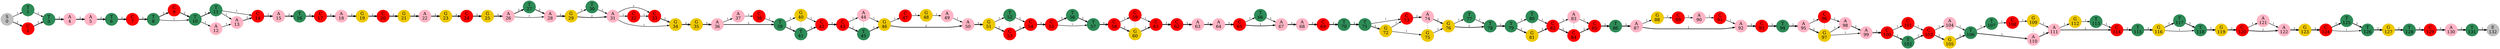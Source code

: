// abpoa graph dot file.
// 133 nodes.
digraph ABPOA_graph {
	graph [rankdir="LR"];
	node [width=1.000000, style=filled, fixedsize=true, shape=circle];
"S
0" [color=gray, fontsize=24]
"T
1" [color=seagreen4, fontsize=24]
"C
2" [color=red1, fontsize=24]
"T
3" [color=seagreen4, fontsize=24]
"A
4" [color=pink1, fontsize=24]
"A
5" [color=pink1, fontsize=24]
"T
6" [color=seagreen4, fontsize=24]
"C
7" [color=red1, fontsize=24]
"T
8" [color=seagreen4, fontsize=24]
"C
9" [color=red1, fontsize=24]
"T
10" [color=seagreen4, fontsize=24]
"T
11" [color=seagreen4, fontsize=24]
"A
12" [color=pink1, fontsize=24]
"A
13" [color=pink1, fontsize=24]
"C
14" [color=red1, fontsize=24]
"A
15" [color=pink1, fontsize=24]
"T
16" [color=seagreen4, fontsize=24]
"C
17" [color=red1, fontsize=24]
"A
18" [color=pink1, fontsize=24]
"G
19" [color=gold2, fontsize=24]
"C
20" [color=red1, fontsize=24]
"G
21" [color=gold2, fontsize=24]
"A
22" [color=pink1, fontsize=24]
"G
23" [color=gold2, fontsize=24]
"C
24" [color=red1, fontsize=24]
"G
25" [color=gold2, fontsize=24]
"A
26" [color=pink1, fontsize=24]
"T
27" [color=seagreen4, fontsize=24]
"A
28" [color=pink1, fontsize=24]
"G
29" [color=gold2, fontsize=24]
"T
30" [color=seagreen4, fontsize=24]
"A
31" [color=pink1, fontsize=24]
"C
32" [color=red1, fontsize=24]
"C
33" [color=red1, fontsize=24]
"G
34" [color=gold2, fontsize=24]
"G
35" [color=gold2, fontsize=24]
"A
36" [color=pink1, fontsize=24]
"A
37" [color=pink1, fontsize=24]
"C
38" [color=red1, fontsize=24]
"T
39" [color=seagreen4, fontsize=24]
"G
40" [color=gold2, fontsize=24]
"T
41" [color=seagreen4, fontsize=24]
"C
42" [color=red1, fontsize=24]
"C
43" [color=red1, fontsize=24]
"A
44" [color=pink1, fontsize=24]
"T
45" [color=seagreen4, fontsize=24]
"G
46" [color=gold2, fontsize=24]
"C
47" [color=red1, fontsize=24]
"G
48" [color=gold2, fontsize=24]
"A
49" [color=pink1, fontsize=24]
"A
50" [color=pink1, fontsize=24]
"G
51" [color=gold2, fontsize=24]
"T
52" [color=seagreen4, fontsize=24]
"C
53" [color=red1, fontsize=24]
"C
54" [color=red1, fontsize=24]
"C
55" [color=red1, fontsize=24]
"T
56" [color=seagreen4, fontsize=24]
"T
57" [color=seagreen4, fontsize=24]
"C
58" [color=red1, fontsize=24]
"C
59" [color=red1, fontsize=24]
"G
60" [color=gold2, fontsize=24]
"C
61" [color=red1, fontsize=24]
"C
62" [color=red1, fontsize=24]
"A
63" [color=pink1, fontsize=24]
"A
64" [color=pink1, fontsize=24]
"C
65" [color=red1, fontsize=24]
"T
66" [color=seagreen4, fontsize=24]
"A
67" [color=pink1, fontsize=24]
"A
68" [color=pink1, fontsize=24]
"C
69" [color=red1, fontsize=24]
"T
70" [color=seagreen4, fontsize=24]
"T
71" [color=seagreen4, fontsize=24]
"G
72" [color=gold2, fontsize=24]
"C
73" [color=red1, fontsize=24]
"A
74" [color=pink1, fontsize=24]
"G
75" [color=gold2, fontsize=24]
"G
76" [color=gold2, fontsize=24]
"T
77" [color=seagreen4, fontsize=24]
"T
78" [color=seagreen4, fontsize=24]
"T
79" [color=seagreen4, fontsize=24]
"T
80" [color=seagreen4, fontsize=24]
"G
81" [color=gold2, fontsize=24]
"C
82" [color=red1, fontsize=24]
"A
83" [color=pink1, fontsize=24]
"C
84" [color=red1, fontsize=24]
"C
85" [color=red1, fontsize=24]
"T
86" [color=seagreen4, fontsize=24]
"A
87" [color=pink1, fontsize=24]
"G
88" [color=gold2, fontsize=24]
"C
89" [color=red1, fontsize=24]
"A
90" [color=pink1, fontsize=24]
"C
91" [color=red1, fontsize=24]
"A
92" [color=pink1, fontsize=24]
"C
93" [color=red1, fontsize=24]
"T
94" [color=seagreen4, fontsize=24]
"A
95" [color=pink1, fontsize=24]
"C
96" [color=red1, fontsize=24]
"G
97" [color=gold2, fontsize=24]
"A
98" [color=pink1, fontsize=24]
"A
99" [color=pink1, fontsize=24]
"C
100" [color=red1, fontsize=24]
"C
101" [color=red1, fontsize=24]
"T
102" [color=seagreen4, fontsize=24]
"C
103" [color=red1, fontsize=24]
"A
104" [color=pink1, fontsize=24]
"G
105" [color=gold2, fontsize=24]
"T
106" [color=seagreen4, fontsize=24]
"T
107" [color=seagreen4, fontsize=24]
"C
108" [color=red1, fontsize=24]
"G
109" [color=gold2, fontsize=24]
"A
110" [color=pink1, fontsize=24]
"A
111" [color=pink1, fontsize=24]
"G
112" [color=gold2, fontsize=24]
"T
113" [color=seagreen4, fontsize=24]
"C
114" [color=red1, fontsize=24]
"T
115" [color=seagreen4, fontsize=24]
"G
116" [color=gold2, fontsize=24]
"T
117" [color=seagreen4, fontsize=24]
"T
118" [color=seagreen4, fontsize=24]
"G
119" [color=gold2, fontsize=24]
"C
120" [color=red1, fontsize=24]
"A
121" [color=pink1, fontsize=24]
"A
122" [color=pink1, fontsize=24]
"G
123" [color=gold2, fontsize=24]
"C
124" [color=red1, fontsize=24]
"T
125" [color=seagreen4, fontsize=24]
"T
126" [color=seagreen4, fontsize=24]
"G
127" [color=gold2, fontsize=24]
"T
128" [color=seagreen4, fontsize=24]
"C
129" [color=red1, fontsize=24]
"A
130" [color=pink1, fontsize=24]
"T
131" [color=seagreen4, fontsize=24]
"E
132" [color=gray, fontsize=24]
	"S
0" -> "C
2" [label="2", penwidth=3]
	"S
0" -> "T
1" [label="1", penwidth=2]
	"T
1" -> "T
3" [label="1", penwidth=2]
	{rank=same; "T
1" "C
2" };
	{ edge [style=dashed, arrowhead=none]; "T
1" -> "C
2" }
	"C
2" -> "T
3" [label="2", penwidth=3]
	{rank=same; "C
2" "T
1" };
	"T
3" -> "A
4" [label="3", penwidth=4]
	"A
4" -> "A
5" [label="3", penwidth=4]
	"A
5" -> "T
6" [label="3", penwidth=4]
	"T
6" -> "C
7" [label="3", penwidth=4]
	"C
7" -> "T
8" [label="3", penwidth=4]
	"T
8" -> "C
9" [label="2", penwidth=3]
	"T
8" -> "T
10" [label="1", penwidth=2]
	"C
9" -> "T
10" [label="2", penwidth=3]
	"T
10" -> "A
12" [label="1", penwidth=2]
	"T
10" -> "T
11" [label="2", penwidth=3]
	"T
11" -> "A
13" [label="1", penwidth=2]
	"T
11" -> "C
14" [label="1", penwidth=2]
	{rank=same; "T
11" "A
12" };
	{ edge [style=dashed, arrowhead=none]; "T
11" -> "A
12" }
	"A
12" -> "A
13" [label="1", penwidth=2]
	{rank=same; "A
12" "T
11" };
	"A
13" -> "C
14" [label="2", penwidth=3]
	"C
14" -> "A
15" [label="3", penwidth=4]
	"A
15" -> "T
16" [label="3", penwidth=4]
	"T
16" -> "C
17" [label="3", penwidth=4]
	"C
17" -> "A
18" [label="3", penwidth=4]
	"A
18" -> "G
19" [label="3", penwidth=4]
	"G
19" -> "C
20" [label="3", penwidth=4]
	"C
20" -> "G
21" [label="3", penwidth=4]
	"G
21" -> "A
22" [label="3", penwidth=4]
	"A
22" -> "G
23" [label="3", penwidth=4]
	"G
23" -> "C
24" [label="3", penwidth=4]
	"C
24" -> "G
25" [label="3", penwidth=4]
	"G
25" -> "A
26" [label="3", penwidth=4]
	"A
26" -> "T
27" [label="2", penwidth=3]
	"A
26" -> "A
28" [label="1", penwidth=2]
	"T
27" -> "A
28" [label="2", penwidth=3]
	"A
28" -> "G
29" [label="3", penwidth=4]
	"G
29" -> "A
31" [label="2", penwidth=3]
	"G
29" -> "T
30" [label="1", penwidth=2]
	"T
30" -> "A
31" [label="1", penwidth=2]
	"A
31" -> "C
33" [label="1", penwidth=2]
	"A
31" -> "C
32" [label="1", penwidth=2]
	"A
31" -> "G
34" [label="1", penwidth=2]
	"C
32" -> "C
33" [label="1", penwidth=2]
	"C
33" -> "G
34" [label="2", penwidth=3]
	"G
34" -> "G
35" [label="3", penwidth=4]
	"G
35" -> "A
36" [label="3", penwidth=4]
	"A
36" -> "T
39" [label="2", penwidth=3]
	"A
36" -> "A
37" [label="1", penwidth=2]
	"A
37" -> "C
38" [label="1", penwidth=2]
	"C
38" -> "T
39" [label="1", penwidth=2]
	"T
39" -> "T
41" [label="2", penwidth=3]
	"T
39" -> "G
40" [label="1", penwidth=2]
	"G
40" -> "C
42" [label="1", penwidth=2]
	{rank=same; "G
40" "T
41" };
	{ edge [style=dashed, arrowhead=none]; "G
40" -> "T
41" }
	"T
41" -> "C
42" [label="2", penwidth=3]
	{rank=same; "T
41" "G
40" };
	"C
42" -> "C
43" [label="3", penwidth=4]
	"C
43" -> "T
45" [label="2", penwidth=3]
	"C
43" -> "A
44" [label="1", penwidth=2]
	"A
44" -> "G
46" [label="1", penwidth=2]
	{rank=same; "A
44" "T
45" };
	{ edge [style=dashed, arrowhead=none]; "A
44" -> "T
45" }
	"T
45" -> "G
46" [label="2", penwidth=3]
	{rank=same; "T
45" "A
44" };
	"G
46" -> "A
50" [label="2", penwidth=3]
	"G
46" -> "C
47" [label="1", penwidth=2]
	"C
47" -> "G
48" [label="1", penwidth=2]
	"G
48" -> "A
49" [label="1", penwidth=2]
	"A
49" -> "A
50" [label="1", penwidth=2]
	"A
50" -> "G
51" [label="3", penwidth=4]
	"G
51" -> "C
53" [label="2", penwidth=3]
	"G
51" -> "T
52" [label="1", penwidth=2]
	"T
52" -> "C
54" [label="1", penwidth=2]
	{rank=same; "T
52" "C
53" };
	{ edge [style=dashed, arrowhead=none]; "T
52" -> "C
53" }
	"C
53" -> "C
54" [label="2", penwidth=3]
	{rank=same; "C
53" "T
52" };
	"C
54" -> "C
55" [label="3", penwidth=4]
	"C
55" -> "T
56" [label="2", penwidth=3]
	"C
55" -> "T
57" [label="1", penwidth=2]
	"T
56" -> "T
57" [label="2", penwidth=3]
	"T
57" -> "C
58" [label="3", penwidth=4]
	"C
58" -> "G
60" [label="2", penwidth=3]
	"C
58" -> "C
59" [label="1", penwidth=2]
	"C
59" -> "C
61" [label="1", penwidth=2]
	{rank=same; "C
59" "G
60" };
	{ edge [style=dashed, arrowhead=none]; "C
59" -> "G
60" }
	"G
60" -> "C
61" [label="2", penwidth=3]
	{rank=same; "G
60" "C
59" };
	"C
61" -> "C
62" [label="3", penwidth=4]
	"C
62" -> "A
63" [label="3", penwidth=4]
	"A
63" -> "A
64" [label="3", penwidth=4]
	"A
64" -> "C
65" [label="3", penwidth=4]
	"C
65" -> "A
67" [label="2", penwidth=3]
	"C
65" -> "T
66" [label="1", penwidth=2]
	"T
66" -> "A
67" [label="1", penwidth=2]
	"A
67" -> "A
68" [label="3", penwidth=4]
	"A
68" -> "C
69" [label="3", penwidth=4]
	"C
69" -> "T
70" [label="3", penwidth=4]
	"T
70" -> "T
71" [label="3", penwidth=4]
	"T
71" -> "G
72" [label="2", penwidth=3]
	"T
71" -> "C
73" [label="1", penwidth=2]
	"G
72" -> "C
73" [label="1", penwidth=2]
	"G
72" -> "G
75" [label="1", penwidth=2]
	"C
73" -> "A
74" [label="2", penwidth=3]
	"A
74" -> "G
76" [label="2", penwidth=3]
	{rank=same; "A
74" "G
75" };
	{ edge [style=dashed, arrowhead=none]; "A
74" -> "G
75" }
	"G
75" -> "G
76" [label="1", penwidth=2]
	{rank=same; "G
75" "A
74" };
	"G
76" -> "T
78" [label="2", penwidth=3]
	"G
76" -> "T
77" [label="1", penwidth=2]
	"T
77" -> "T
78" [label="1", penwidth=2]
	"T
78" -> "T
79" [label="3", penwidth=4]
	"T
79" -> "G
81" [label="2", penwidth=3]
	"T
79" -> "T
80" [label="1", penwidth=2]
	"T
80" -> "C
82" [label="1", penwidth=2]
	{rank=same; "T
80" "G
81" };
	{ edge [style=dashed, arrowhead=none]; "T
80" -> "G
81" }
	"G
81" -> "C
82" [label="2", penwidth=3]
	{rank=same; "G
81" "T
80" };
	"C
82" -> "C
84" [label="2", penwidth=3]
	"C
82" -> "A
83" [label="1", penwidth=2]
	"A
83" -> "C
85" [label="1", penwidth=2]
	{rank=same; "A
83" "C
84" };
	{ edge [style=dashed, arrowhead=none]; "A
83" -> "C
84" }
	"C
84" -> "C
85" [label="2", penwidth=3]
	{rank=same; "C
84" "A
83" };
	"C
85" -> "T
86" [label="3", penwidth=4]
	"T
86" -> "A
87" [label="3", penwidth=4]
	"A
87" -> "A
92" [label="2", penwidth=3]
	"A
87" -> "G
88" [label="1", penwidth=2]
	"G
88" -> "C
89" [label="1", penwidth=2]
	"C
89" -> "A
90" [label="1", penwidth=2]
	"A
90" -> "C
91" [label="1", penwidth=2]
	"C
91" -> "A
92" [label="1", penwidth=2]
	"A
92" -> "C
93" [label="3", penwidth=4]
	"C
93" -> "T
94" [label="3", penwidth=4]
	"T
94" -> "A
95" [label="3", penwidth=4]
	"A
95" -> "G
97" [label="2", penwidth=3]
	"A
95" -> "C
96" [label="1", penwidth=2]
	"C
96" -> "A
98" [label="1", penwidth=2]
	{rank=same; "C
96" "G
97" };
	{ edge [style=dashed, arrowhead=none]; "C
96" -> "G
97" }
	"G
97" -> "A
98" [label="1", penwidth=2]
	"G
97" -> "A
99" [label="1", penwidth=2]
	{rank=same; "G
97" "C
96" };
	"A
98" -> "A
99" [label="2", penwidth=3]
	"A
99" -> "C
100" [label="3", penwidth=4]
	"C
100" -> "T
102" [label="2", penwidth=3]
	"C
100" -> "C
101" [label="1", penwidth=2]
	"C
101" -> "C
103" [label="1", penwidth=2]
	{rank=same; "C
101" "T
102" };
	{ edge [style=dashed, arrowhead=none]; "C
101" -> "T
102" }
	"T
102" -> "C
103" [label="2", penwidth=3]
	{rank=same; "T
102" "C
101" };
	"C
103" -> "G
105" [label="2", penwidth=3]
	"C
103" -> "A
104" [label="1", penwidth=2]
	"A
104" -> "T
106" [label="1", penwidth=2]
	{rank=same; "A
104" "G
105" };
	{ edge [style=dashed, arrowhead=none]; "A
104" -> "G
105" }
	"G
105" -> "T
106" [label="2", penwidth=3]
	{rank=same; "G
105" "A
104" };
	"T
106" -> "A
110" [label="2", penwidth=3]
	"T
106" -> "T
107" [label="1", penwidth=2]
	"T
107" -> "C
108" [label="1", penwidth=2]
	"C
108" -> "G
109" [label="1", penwidth=2]
	"G
109" -> "A
111" [label="1", penwidth=2]
	{rank=same; "G
109" "A
110" };
	{ edge [style=dashed, arrowhead=none]; "G
109" -> "A
110" }
	"A
110" -> "A
111" [label="2", penwidth=3]
	{rank=same; "A
110" "G
109" };
	"A
111" -> "C
114" [label="2", penwidth=3]
	"A
111" -> "G
112" [label="1", penwidth=2]
	"G
112" -> "T
113" [label="1", penwidth=2]
	"T
113" -> "C
114" [label="1", penwidth=2]
	"C
114" -> "T
115" [label="3", penwidth=4]
	"T
115" -> "G
116" [label="3", penwidth=4]
	"G
116" -> "T
117" [label="2", penwidth=3]
	"G
116" -> "T
118" [label="1", penwidth=2]
	"T
117" -> "T
118" [label="2", penwidth=3]
	"T
118" -> "G
119" [label="3", penwidth=4]
	"G
119" -> "C
120" [label="3", penwidth=4]
	"C
120" -> "A
122" [label="2", penwidth=3]
	"C
120" -> "A
121" [label="1", penwidth=2]
	"A
121" -> "A
122" [label="1", penwidth=2]
	"A
122" -> "G
123" [label="3", penwidth=4]
	"G
123" -> "C
124" [label="3", penwidth=4]
	"C
124" -> "T
125" [label="2", penwidth=3]
	"C
124" -> "T
126" [label="1", penwidth=2]
	"T
125" -> "T
126" [label="2", penwidth=3]
	"T
126" -> "G
127" [label="3", penwidth=4]
	"G
127" -> "T
128" [label="3", penwidth=4]
	"T
128" -> "C
129" [label="3", penwidth=4]
	"C
129" -> "A
130" [label="3", penwidth=4]
	"A
130" -> "T
131" [label="3", penwidth=4]
	"T
131" -> "E
132" [label="3", penwidth=4]
}
